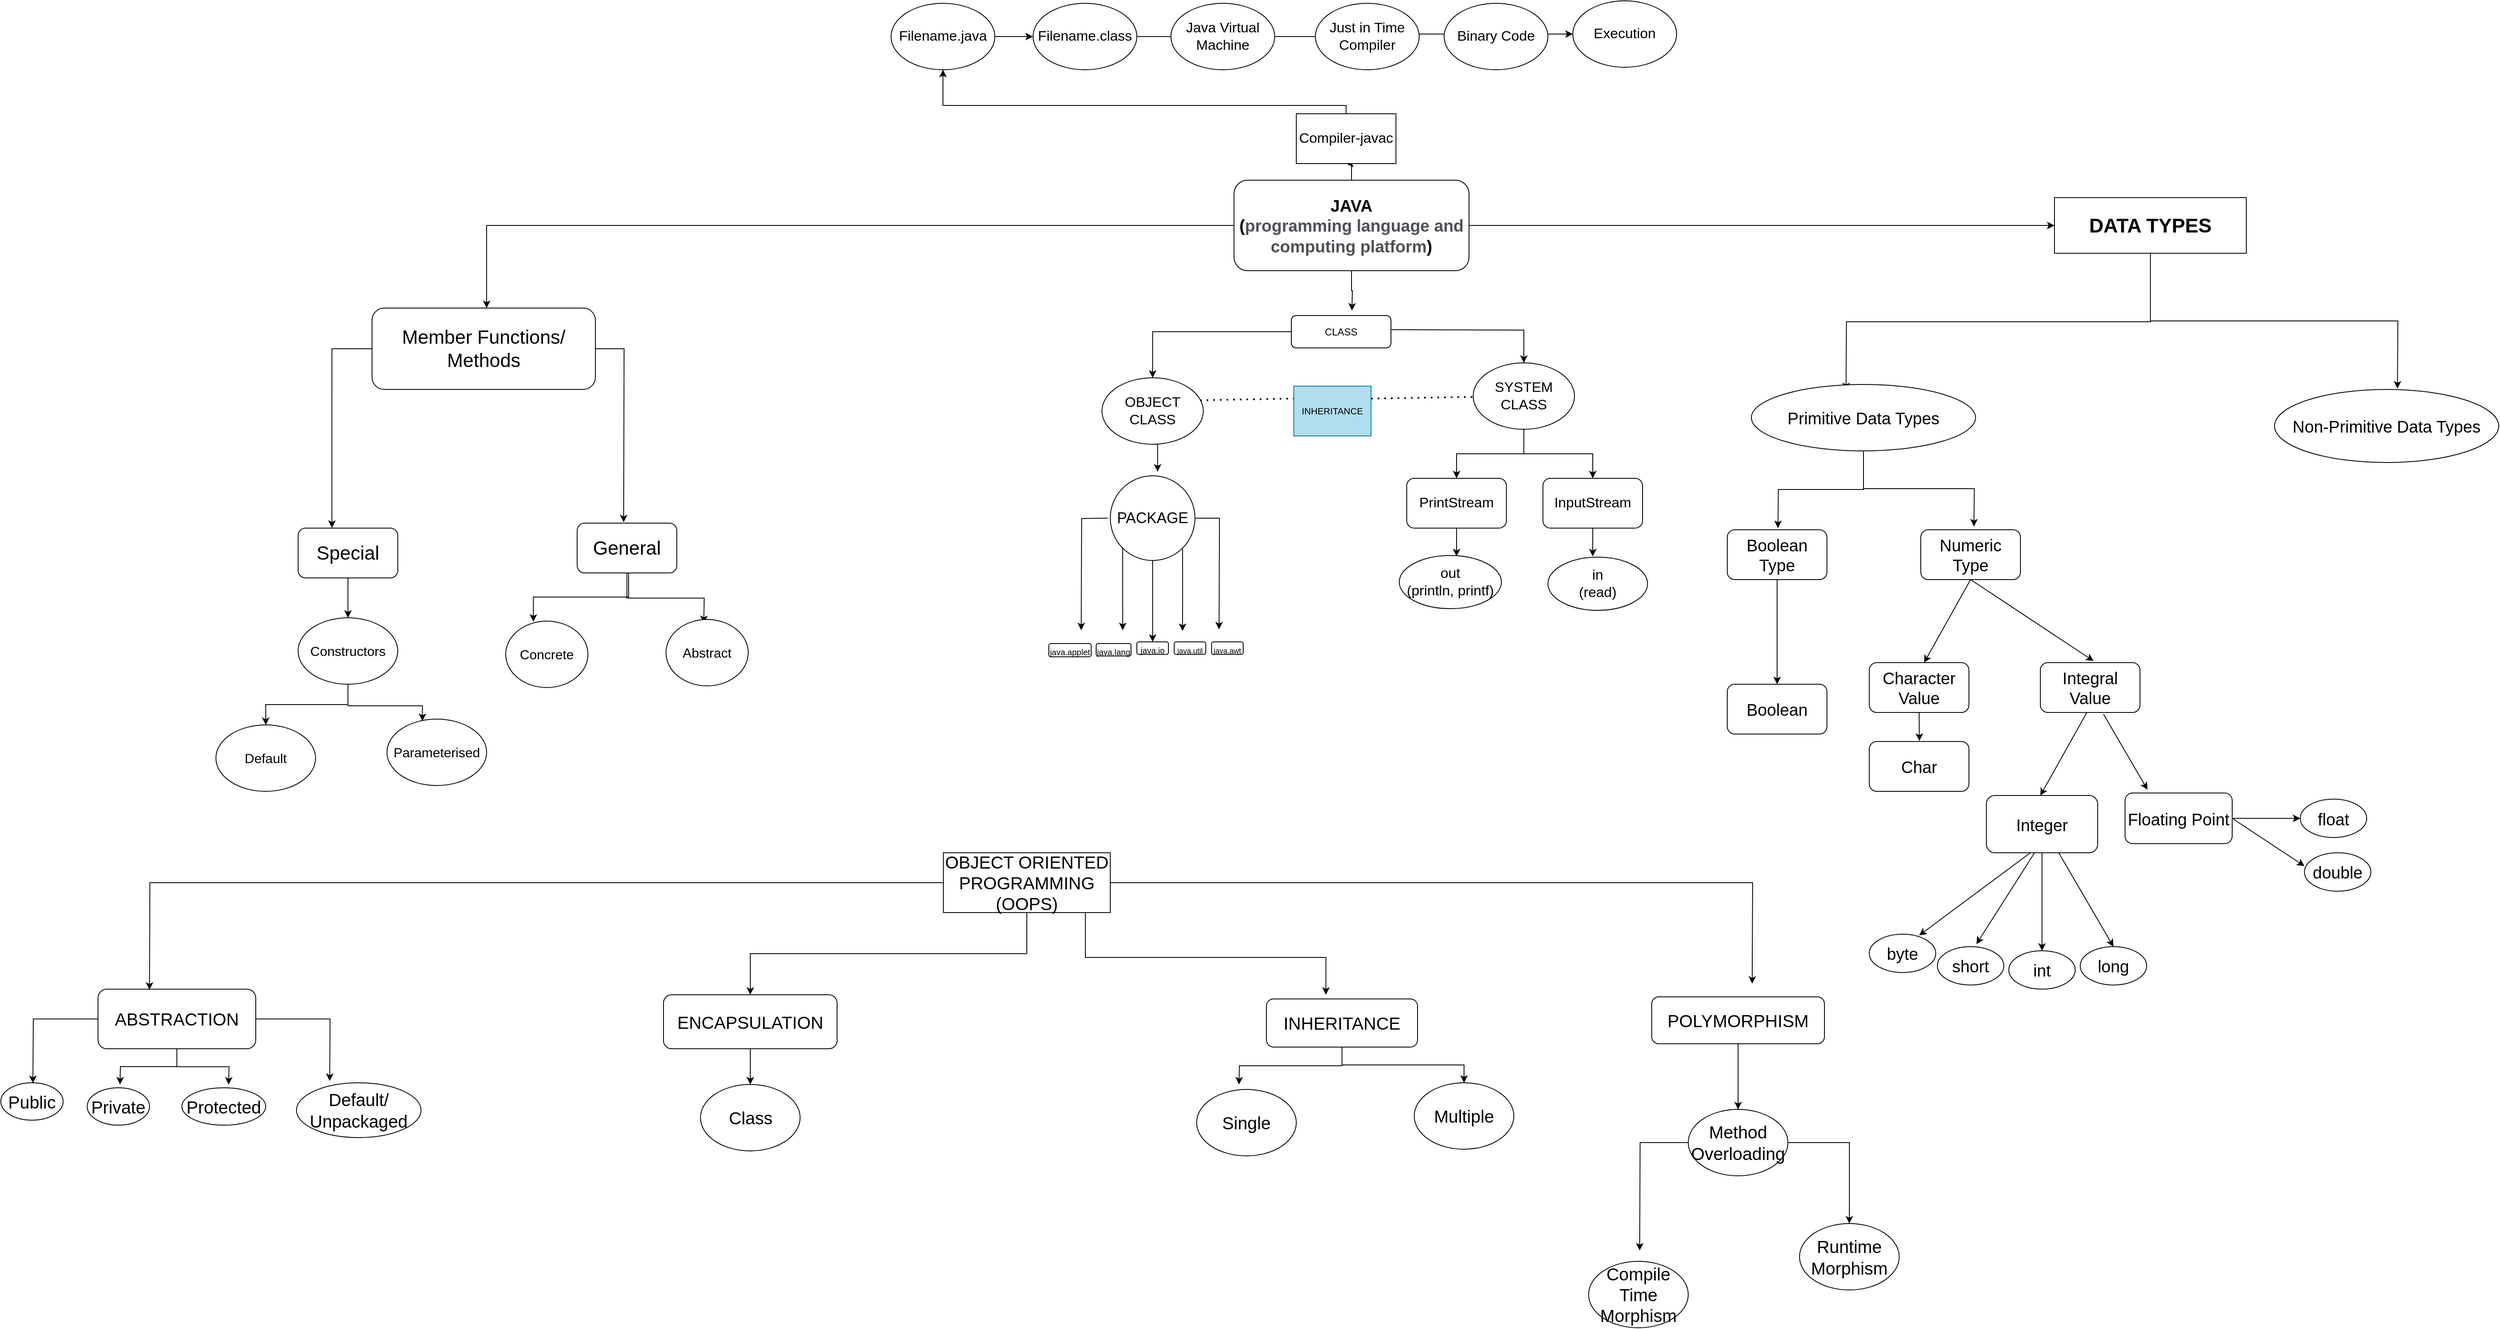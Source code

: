 <mxfile version="20.0.4" type="github">
  <diagram id="C5RBs43oDa-KdzZeNtuy" name="Page-1">
    <mxGraphModel dx="2409" dy="419" grid="0" gridSize="10" guides="1" tooltips="1" connect="1" arrows="1" fold="1" page="1" pageScale="1" pageWidth="827" pageHeight="1169" math="0" shadow="0">
      <root>
        <mxCell id="WIyWlLk6GJQsqaUBKTNV-0" />
        <mxCell id="WIyWlLk6GJQsqaUBKTNV-1" parent="WIyWlLk6GJQsqaUBKTNV-0" />
        <mxCell id="YIQKjSeeT6Y3a5OQeeYc-2" style="edgeStyle=orthogonalEdgeStyle;rounded=0;orthogonalLoop=1;jettySize=auto;html=1;exitX=0.5;exitY=1;exitDx=0;exitDy=0;fontFamily=Helvetica;fontSize=17;fontColor=default;" edge="1" parent="WIyWlLk6GJQsqaUBKTNV-1" source="WIyWlLk6GJQsqaUBKTNV-3">
          <mxGeometry relative="1" as="geometry">
            <mxPoint x="442" y="588" as="targetPoint" />
          </mxGeometry>
        </mxCell>
        <mxCell id="YIQKjSeeT6Y3a5OQeeYc-40" style="edgeStyle=orthogonalEdgeStyle;rounded=0;orthogonalLoop=1;jettySize=auto;html=1;exitX=0.5;exitY=0;exitDx=0;exitDy=0;fontFamily=Helvetica;fontSize=9;fontColor=default;" edge="1" parent="WIyWlLk6GJQsqaUBKTNV-1" source="WIyWlLk6GJQsqaUBKTNV-3" target="YIQKjSeeT6Y3a5OQeeYc-41">
          <mxGeometry relative="1" as="geometry">
            <mxPoint x="435" y="391" as="targetPoint" />
          </mxGeometry>
        </mxCell>
        <mxCell id="YIQKjSeeT6Y3a5OQeeYc-53" style="edgeStyle=orthogonalEdgeStyle;rounded=0;orthogonalLoop=1;jettySize=auto;html=1;fontFamily=Helvetica;fontSize=17;fontColor=default;" edge="1" parent="WIyWlLk6GJQsqaUBKTNV-1" source="WIyWlLk6GJQsqaUBKTNV-3" target="YIQKjSeeT6Y3a5OQeeYc-54">
          <mxGeometry relative="1" as="geometry">
            <mxPoint x="1111" y="485.5" as="targetPoint" />
          </mxGeometry>
        </mxCell>
        <mxCell id="YIQKjSeeT6Y3a5OQeeYc-100" style="edgeStyle=orthogonalEdgeStyle;rounded=0;orthogonalLoop=1;jettySize=auto;html=1;exitX=0;exitY=0.5;exitDx=0;exitDy=0;fontFamily=Helvetica;fontSize=20;fontColor=default;" edge="1" parent="WIyWlLk6GJQsqaUBKTNV-1" source="WIyWlLk6GJQsqaUBKTNV-3" target="YIQKjSeeT6Y3a5OQeeYc-101">
          <mxGeometry relative="1" as="geometry">
            <mxPoint x="-600" y="595" as="targetPoint" />
            <Array as="points">
              <mxPoint x="-600" y="485" />
              <mxPoint x="-600" y="589" />
            </Array>
          </mxGeometry>
        </mxCell>
        <mxCell id="WIyWlLk6GJQsqaUBKTNV-3" value="&lt;b style=&quot;font-size: 20px;&quot;&gt;JAVA&lt;br style=&quot;&quot;&gt;(&lt;span style=&quot;color: rgb(77, 81, 86); font-family: arial, sans-serif; text-align: left; background-color: rgb(255, 255, 255);&quot;&gt;programming language and computing platform&lt;/span&gt;)&lt;/b&gt;" style="rounded=1;whiteSpace=wrap;html=1;fontSize=17;glass=0;strokeWidth=1;shadow=0;" parent="WIyWlLk6GJQsqaUBKTNV-1" vertex="1">
          <mxGeometry x="300" y="431" width="283" height="109" as="geometry" />
        </mxCell>
        <mxCell id="YIQKjSeeT6Y3a5OQeeYc-6" style="edgeStyle=orthogonalEdgeStyle;rounded=0;orthogonalLoop=1;jettySize=auto;html=1;fontFamily=Helvetica;fontSize=17;fontColor=default;" edge="1" parent="WIyWlLk6GJQsqaUBKTNV-1" source="WIyWlLk6GJQsqaUBKTNV-11" target="YIQKjSeeT6Y3a5OQeeYc-3">
          <mxGeometry relative="1" as="geometry" />
        </mxCell>
        <mxCell id="YIQKjSeeT6Y3a5OQeeYc-7" style="edgeStyle=orthogonalEdgeStyle;rounded=0;orthogonalLoop=1;jettySize=auto;html=1;fontFamily=Helvetica;fontSize=17;fontColor=default;" edge="1" parent="WIyWlLk6GJQsqaUBKTNV-1" target="YIQKjSeeT6Y3a5OQeeYc-4">
          <mxGeometry relative="1" as="geometry">
            <mxPoint x="487" y="611" as="sourcePoint" />
          </mxGeometry>
        </mxCell>
        <mxCell id="WIyWlLk6GJQsqaUBKTNV-11" value="CLASS" style="rounded=1;whiteSpace=wrap;html=1;fontSize=12;glass=0;strokeWidth=1;shadow=0;" parent="WIyWlLk6GJQsqaUBKTNV-1" vertex="1">
          <mxGeometry x="369" y="594" width="120" height="39" as="geometry" />
        </mxCell>
        <mxCell id="YIQKjSeeT6Y3a5OQeeYc-26" style="edgeStyle=orthogonalEdgeStyle;rounded=0;orthogonalLoop=1;jettySize=auto;html=1;exitX=0.5;exitY=1;exitDx=0;exitDy=0;fontFamily=Helvetica;fontSize=11;fontColor=default;" edge="1" parent="WIyWlLk6GJQsqaUBKTNV-1" source="YIQKjSeeT6Y3a5OQeeYc-3">
          <mxGeometry relative="1" as="geometry">
            <mxPoint x="208" y="782" as="targetPoint" />
          </mxGeometry>
        </mxCell>
        <mxCell id="YIQKjSeeT6Y3a5OQeeYc-3" value="OBJECT CLASS" style="ellipse;whiteSpace=wrap;html=1;shadow=0;fontFamily=Helvetica;fontSize=17;strokeWidth=1;" vertex="1" parent="WIyWlLk6GJQsqaUBKTNV-1">
          <mxGeometry x="141" y="669" width="122" height="80" as="geometry" />
        </mxCell>
        <mxCell id="YIQKjSeeT6Y3a5OQeeYc-11" style="edgeStyle=orthogonalEdgeStyle;rounded=0;orthogonalLoop=1;jettySize=auto;html=1;exitX=0.5;exitY=1;exitDx=0;exitDy=0;fontFamily=Helvetica;fontSize=17;fontColor=default;" edge="1" parent="WIyWlLk6GJQsqaUBKTNV-1" source="YIQKjSeeT6Y3a5OQeeYc-4" target="YIQKjSeeT6Y3a5OQeeYc-8">
          <mxGeometry relative="1" as="geometry" />
        </mxCell>
        <mxCell id="YIQKjSeeT6Y3a5OQeeYc-12" style="edgeStyle=orthogonalEdgeStyle;rounded=0;orthogonalLoop=1;jettySize=auto;html=1;fontFamily=Helvetica;fontSize=17;fontColor=default;" edge="1" parent="WIyWlLk6GJQsqaUBKTNV-1" source="YIQKjSeeT6Y3a5OQeeYc-4" target="YIQKjSeeT6Y3a5OQeeYc-10">
          <mxGeometry relative="1" as="geometry" />
        </mxCell>
        <mxCell id="YIQKjSeeT6Y3a5OQeeYc-4" value="SYSTEM CLASS" style="ellipse;whiteSpace=wrap;html=1;shadow=0;fontFamily=Helvetica;fontSize=17;strokeWidth=1;" vertex="1" parent="WIyWlLk6GJQsqaUBKTNV-1">
          <mxGeometry x="588" y="651" width="122" height="80" as="geometry" />
        </mxCell>
        <mxCell id="YIQKjSeeT6Y3a5OQeeYc-13" style="edgeStyle=orthogonalEdgeStyle;rounded=0;orthogonalLoop=1;jettySize=auto;html=1;exitX=0.5;exitY=1;exitDx=0;exitDy=0;fontFamily=Helvetica;fontSize=17;fontColor=default;" edge="1" parent="WIyWlLk6GJQsqaUBKTNV-1" source="YIQKjSeeT6Y3a5OQeeYc-8">
          <mxGeometry relative="1" as="geometry">
            <mxPoint x="568" y="884" as="targetPoint" />
            <Array as="points">
              <mxPoint x="568" y="881" />
              <mxPoint x="568" y="881" />
            </Array>
          </mxGeometry>
        </mxCell>
        <mxCell id="YIQKjSeeT6Y3a5OQeeYc-8" value="PrintStream" style="rounded=1;whiteSpace=wrap;html=1;fontFamily=Helvetica;fontSize=17;fontColor=default;" vertex="1" parent="WIyWlLk6GJQsqaUBKTNV-1">
          <mxGeometry x="508" y="790" width="120" height="60" as="geometry" />
        </mxCell>
        <mxCell id="YIQKjSeeT6Y3a5OQeeYc-14" style="edgeStyle=orthogonalEdgeStyle;rounded=0;orthogonalLoop=1;jettySize=auto;html=1;exitX=0.5;exitY=1;exitDx=0;exitDy=0;fontFamily=Helvetica;fontSize=17;fontColor=default;" edge="1" parent="WIyWlLk6GJQsqaUBKTNV-1" source="YIQKjSeeT6Y3a5OQeeYc-10">
          <mxGeometry relative="1" as="geometry">
            <mxPoint x="732" y="884" as="targetPoint" />
            <Array as="points">
              <mxPoint x="732" y="873" />
              <mxPoint x="732" y="873" />
            </Array>
          </mxGeometry>
        </mxCell>
        <mxCell id="YIQKjSeeT6Y3a5OQeeYc-10" value="InputStream" style="rounded=1;whiteSpace=wrap;html=1;fontFamily=Helvetica;fontSize=17;fontColor=default;" vertex="1" parent="WIyWlLk6GJQsqaUBKTNV-1">
          <mxGeometry x="672" y="790" width="120" height="60" as="geometry" />
        </mxCell>
        <mxCell id="YIQKjSeeT6Y3a5OQeeYc-16" value="in&lt;br&gt;(read)" style="ellipse;whiteSpace=wrap;html=1;fontFamily=Helvetica;fontSize=17;fontColor=default;" vertex="1" parent="WIyWlLk6GJQsqaUBKTNV-1">
          <mxGeometry x="678" y="885" width="120" height="64" as="geometry" />
        </mxCell>
        <mxCell id="YIQKjSeeT6Y3a5OQeeYc-17" value="out&lt;br&gt;(println, printf)" style="ellipse;whiteSpace=wrap;html=1;fontFamily=Helvetica;fontSize=17;fontColor=default;" vertex="1" parent="WIyWlLk6GJQsqaUBKTNV-1">
          <mxGeometry x="499" y="883" width="123" height="64" as="geometry" />
        </mxCell>
        <mxCell id="YIQKjSeeT6Y3a5OQeeYc-21" value="" style="endArrow=none;dashed=1;html=1;dashPattern=1 3;strokeWidth=2;rounded=0;fontFamily=Helvetica;fontSize=17;fontColor=default;entryX=0;entryY=0.25;entryDx=0;entryDy=0;" edge="1" parent="WIyWlLk6GJQsqaUBKTNV-1" target="YIQKjSeeT6Y3a5OQeeYc-22">
          <mxGeometry width="50" height="50" relative="1" as="geometry">
            <mxPoint x="259" y="696" as="sourcePoint" />
            <mxPoint x="349" y="696" as="targetPoint" />
          </mxGeometry>
        </mxCell>
        <mxCell id="YIQKjSeeT6Y3a5OQeeYc-22" value="INHERITANCE" style="whiteSpace=wrap;html=1;fontFamily=Helvetica;fontSize=11;rounded=0;shadow=0;sketch=0;fillColor=#b1ddf0;strokeColor=#10739e;" vertex="1" parent="WIyWlLk6GJQsqaUBKTNV-1">
          <mxGeometry x="372" y="679" width="93" height="60" as="geometry" />
        </mxCell>
        <mxCell id="YIQKjSeeT6Y3a5OQeeYc-24" value="" style="endArrow=none;dashed=1;html=1;dashPattern=1 3;strokeWidth=2;rounded=0;fontFamily=Helvetica;fontSize=11;fontColor=default;exitX=1;exitY=0.25;exitDx=0;exitDy=0;" edge="1" parent="WIyWlLk6GJQsqaUBKTNV-1" source="YIQKjSeeT6Y3a5OQeeYc-22" target="YIQKjSeeT6Y3a5OQeeYc-4">
          <mxGeometry width="50" height="50" relative="1" as="geometry">
            <mxPoint x="467" y="710" as="sourcePoint" />
            <mxPoint x="517" y="660" as="targetPoint" />
          </mxGeometry>
        </mxCell>
        <mxCell id="YIQKjSeeT6Y3a5OQeeYc-29" style="edgeStyle=orthogonalEdgeStyle;rounded=0;orthogonalLoop=1;jettySize=auto;html=1;exitX=0.5;exitY=1;exitDx=0;exitDy=0;fontFamily=Helvetica;fontSize=18;fontColor=default;" edge="1" parent="WIyWlLk6GJQsqaUBKTNV-1" source="YIQKjSeeT6Y3a5OQeeYc-27" target="YIQKjSeeT6Y3a5OQeeYc-27">
          <mxGeometry relative="1" as="geometry">
            <mxPoint x="226" y="908" as="targetPoint" />
          </mxGeometry>
        </mxCell>
        <mxCell id="YIQKjSeeT6Y3a5OQeeYc-30" style="edgeStyle=orthogonalEdgeStyle;rounded=0;orthogonalLoop=1;jettySize=auto;html=1;fontFamily=Helvetica;fontSize=18;fontColor=default;" edge="1" parent="WIyWlLk6GJQsqaUBKTNV-1" source="YIQKjSeeT6Y3a5OQeeYc-27">
          <mxGeometry relative="1" as="geometry">
            <mxPoint x="282" y="972" as="targetPoint" />
          </mxGeometry>
        </mxCell>
        <mxCell id="YIQKjSeeT6Y3a5OQeeYc-31" style="edgeStyle=orthogonalEdgeStyle;rounded=0;orthogonalLoop=1;jettySize=auto;html=1;fontFamily=Helvetica;fontSize=18;fontColor=default;" edge="1" parent="WIyWlLk6GJQsqaUBKTNV-1">
          <mxGeometry relative="1" as="geometry">
            <mxPoint x="116" y="973" as="targetPoint" />
            <mxPoint x="148" y="838" as="sourcePoint" />
          </mxGeometry>
        </mxCell>
        <mxCell id="YIQKjSeeT6Y3a5OQeeYc-32" style="edgeStyle=orthogonalEdgeStyle;rounded=0;orthogonalLoop=1;jettySize=auto;html=1;exitX=1;exitY=1;exitDx=0;exitDy=0;fontFamily=Helvetica;fontSize=18;fontColor=default;" edge="1" parent="WIyWlLk6GJQsqaUBKTNV-1" source="YIQKjSeeT6Y3a5OQeeYc-27">
          <mxGeometry relative="1" as="geometry">
            <mxPoint x="238" y="974" as="targetPoint" />
          </mxGeometry>
        </mxCell>
        <mxCell id="YIQKjSeeT6Y3a5OQeeYc-33" style="edgeStyle=orthogonalEdgeStyle;rounded=0;orthogonalLoop=1;jettySize=auto;html=1;exitX=0.5;exitY=1;exitDx=0;exitDy=0;fontFamily=Helvetica;fontSize=18;fontColor=default;" edge="1" parent="WIyWlLk6GJQsqaUBKTNV-1" source="YIQKjSeeT6Y3a5OQeeYc-27" target="YIQKjSeeT6Y3a5OQeeYc-35">
          <mxGeometry relative="1" as="geometry">
            <mxPoint x="202" y="964" as="targetPoint" />
          </mxGeometry>
        </mxCell>
        <mxCell id="YIQKjSeeT6Y3a5OQeeYc-34" style="edgeStyle=orthogonalEdgeStyle;rounded=0;orthogonalLoop=1;jettySize=auto;html=1;exitX=0;exitY=1;exitDx=0;exitDy=0;fontFamily=Helvetica;fontSize=18;fontColor=default;" edge="1" parent="WIyWlLk6GJQsqaUBKTNV-1" source="YIQKjSeeT6Y3a5OQeeYc-27">
          <mxGeometry relative="1" as="geometry">
            <mxPoint x="166" y="973" as="targetPoint" />
          </mxGeometry>
        </mxCell>
        <mxCell id="YIQKjSeeT6Y3a5OQeeYc-27" value="PACKAGE" style="ellipse;whiteSpace=wrap;html=1;aspect=fixed;fontFamily=Helvetica;fontSize=18;fontColor=default;fontStyle=0" vertex="1" parent="WIyWlLk6GJQsqaUBKTNV-1">
          <mxGeometry x="151" y="787" width="102" height="102" as="geometry" />
        </mxCell>
        <mxCell id="YIQKjSeeT6Y3a5OQeeYc-35" value="&lt;font style=&quot;font-size: 10px;&quot;&gt;java.io&lt;/font&gt;" style="rounded=1;whiteSpace=wrap;html=1;fontFamily=Helvetica;fontSize=18;fontColor=default;" vertex="1" parent="WIyWlLk6GJQsqaUBKTNV-1">
          <mxGeometry x="183" y="987" width="38" height="15" as="geometry" />
        </mxCell>
        <mxCell id="YIQKjSeeT6Y3a5OQeeYc-36" value="&lt;font style=&quot;font-size: 9px;&quot;&gt;java.util&lt;/font&gt;" style="rounded=1;whiteSpace=wrap;html=1;fontFamily=Helvetica;fontSize=18;fontColor=default;" vertex="1" parent="WIyWlLk6GJQsqaUBKTNV-1">
          <mxGeometry x="228" y="987" width="38" height="15" as="geometry" />
        </mxCell>
        <mxCell id="YIQKjSeeT6Y3a5OQeeYc-37" value="&lt;font style=&quot;font-size: 9px;&quot;&gt;java.awt&lt;/font&gt;" style="rounded=1;whiteSpace=wrap;html=1;fontFamily=Helvetica;fontSize=18;fontColor=default;" vertex="1" parent="WIyWlLk6GJQsqaUBKTNV-1">
          <mxGeometry x="273" y="987" width="38" height="15" as="geometry" />
        </mxCell>
        <mxCell id="YIQKjSeeT6Y3a5OQeeYc-38" value="&lt;font style=&quot;font-size: 10px;&quot;&gt;&lt;font style=&quot;font-size: 10px;&quot;&gt;java&lt;/font&gt;.&lt;font style=&quot;font-size: 10px;&quot;&gt;lang&lt;/font&gt;&lt;/font&gt;" style="rounded=1;whiteSpace=wrap;html=1;fontFamily=Helvetica;fontSize=18;fontColor=default;" vertex="1" parent="WIyWlLk6GJQsqaUBKTNV-1">
          <mxGeometry x="134" y="989" width="42" height="15" as="geometry" />
        </mxCell>
        <mxCell id="YIQKjSeeT6Y3a5OQeeYc-39" value="&lt;font size=&quot;1&quot;&gt;java.applet&lt;/font&gt;" style="rounded=1;whiteSpace=wrap;html=1;fontFamily=Helvetica;fontSize=18;fontColor=default;" vertex="1" parent="WIyWlLk6GJQsqaUBKTNV-1">
          <mxGeometry x="77" y="989" width="51" height="16" as="geometry" />
        </mxCell>
        <mxCell id="YIQKjSeeT6Y3a5OQeeYc-42" style="edgeStyle=orthogonalEdgeStyle;rounded=0;orthogonalLoop=1;jettySize=auto;html=1;exitX=0.5;exitY=0;exitDx=0;exitDy=0;fontFamily=Helvetica;fontSize=17;fontColor=default;" edge="1" parent="WIyWlLk6GJQsqaUBKTNV-1" source="YIQKjSeeT6Y3a5OQeeYc-41" target="YIQKjSeeT6Y3a5OQeeYc-43">
          <mxGeometry relative="1" as="geometry">
            <mxPoint x="26" y="317.333" as="targetPoint" />
            <Array as="points">
              <mxPoint x="435" y="341" />
            </Array>
          </mxGeometry>
        </mxCell>
        <mxCell id="YIQKjSeeT6Y3a5OQeeYc-41" value="&lt;span style=&quot;font-size: 17px;&quot;&gt;Compiler-javac&lt;/span&gt;" style="rounded=0;whiteSpace=wrap;html=1;fontFamily=Helvetica;fontSize=9;fontColor=default;" vertex="1" parent="WIyWlLk6GJQsqaUBKTNV-1">
          <mxGeometry x="375.0" y="351" width="120" height="60" as="geometry" />
        </mxCell>
        <mxCell id="YIQKjSeeT6Y3a5OQeeYc-44" style="edgeStyle=orthogonalEdgeStyle;rounded=0;orthogonalLoop=1;jettySize=auto;html=1;fontFamily=Helvetica;fontSize=17;fontColor=default;" edge="1" parent="WIyWlLk6GJQsqaUBKTNV-1" source="YIQKjSeeT6Y3a5OQeeYc-43">
          <mxGeometry relative="1" as="geometry">
            <mxPoint x="57.889" y="258" as="targetPoint" />
          </mxGeometry>
        </mxCell>
        <mxCell id="YIQKjSeeT6Y3a5OQeeYc-43" value="Filename.java" style="ellipse;whiteSpace=wrap;html=1;fontFamily=Helvetica;fontSize=17;fontColor=default;" vertex="1" parent="WIyWlLk6GJQsqaUBKTNV-1">
          <mxGeometry x="-113" y="218" width="125" height="80" as="geometry" />
        </mxCell>
        <mxCell id="YIQKjSeeT6Y3a5OQeeYc-52" style="edgeStyle=orthogonalEdgeStyle;rounded=0;orthogonalLoop=1;jettySize=auto;html=1;fontFamily=Helvetica;fontSize=17;fontColor=default;" edge="1" parent="WIyWlLk6GJQsqaUBKTNV-1" source="YIQKjSeeT6Y3a5OQeeYc-45" target="YIQKjSeeT6Y3a5OQeeYc-49">
          <mxGeometry relative="1" as="geometry" />
        </mxCell>
        <mxCell id="YIQKjSeeT6Y3a5OQeeYc-45" value="Filename.class" style="ellipse;whiteSpace=wrap;html=1;fontFamily=Helvetica;fontSize=17;fontColor=default;" vertex="1" parent="WIyWlLk6GJQsqaUBKTNV-1">
          <mxGeometry x="58" y="218" width="125" height="80" as="geometry" />
        </mxCell>
        <mxCell id="YIQKjSeeT6Y3a5OQeeYc-46" value="Java Virtual Machine" style="ellipse;whiteSpace=wrap;html=1;fontFamily=Helvetica;fontSize=17;fontColor=default;" vertex="1" parent="WIyWlLk6GJQsqaUBKTNV-1">
          <mxGeometry x="224" y="218" width="125" height="80" as="geometry" />
        </mxCell>
        <mxCell id="YIQKjSeeT6Y3a5OQeeYc-47" value="Just in Time Compiler" style="ellipse;whiteSpace=wrap;html=1;fontFamily=Helvetica;fontSize=17;fontColor=default;" vertex="1" parent="WIyWlLk6GJQsqaUBKTNV-1">
          <mxGeometry x="398" y="218" width="125" height="80" as="geometry" />
        </mxCell>
        <mxCell id="YIQKjSeeT6Y3a5OQeeYc-48" value="Binary Code" style="ellipse;whiteSpace=wrap;html=1;fontFamily=Helvetica;fontSize=17;fontColor=default;" vertex="1" parent="WIyWlLk6GJQsqaUBKTNV-1">
          <mxGeometry x="553" y="218" width="125" height="80" as="geometry" />
        </mxCell>
        <mxCell id="YIQKjSeeT6Y3a5OQeeYc-49" value="Execution" style="ellipse;whiteSpace=wrap;html=1;fontFamily=Helvetica;fontSize=17;fontColor=default;" vertex="1" parent="WIyWlLk6GJQsqaUBKTNV-1">
          <mxGeometry x="708" y="215" width="125" height="80" as="geometry" />
        </mxCell>
        <mxCell id="YIQKjSeeT6Y3a5OQeeYc-56" style="edgeStyle=orthogonalEdgeStyle;rounded=0;orthogonalLoop=1;jettySize=auto;html=1;exitX=0.5;exitY=1;exitDx=0;exitDy=0;fontFamily=Helvetica;fontSize=20;fontColor=default;" edge="1" parent="WIyWlLk6GJQsqaUBKTNV-1" source="YIQKjSeeT6Y3a5OQeeYc-54">
          <mxGeometry relative="1" as="geometry">
            <mxPoint x="1037" y="684" as="targetPoint" />
          </mxGeometry>
        </mxCell>
        <mxCell id="YIQKjSeeT6Y3a5OQeeYc-57" style="edgeStyle=orthogonalEdgeStyle;rounded=0;orthogonalLoop=1;jettySize=auto;html=1;exitX=0.5;exitY=1;exitDx=0;exitDy=0;fontFamily=Helvetica;fontSize=20;fontColor=default;" edge="1" parent="WIyWlLk6GJQsqaUBKTNV-1" source="YIQKjSeeT6Y3a5OQeeYc-54">
          <mxGeometry relative="1" as="geometry">
            <mxPoint x="1701" y="682" as="targetPoint" />
          </mxGeometry>
        </mxCell>
        <mxCell id="YIQKjSeeT6Y3a5OQeeYc-54" value="DATA TYPES" style="rounded=0;whiteSpace=wrap;html=1;fontFamily=Helvetica;fontSize=24;fontColor=default;fontStyle=1" vertex="1" parent="WIyWlLk6GJQsqaUBKTNV-1">
          <mxGeometry x="1288" y="452" width="231" height="67" as="geometry" />
        </mxCell>
        <mxCell id="YIQKjSeeT6Y3a5OQeeYc-62" style="edgeStyle=orthogonalEdgeStyle;rounded=0;orthogonalLoop=1;jettySize=auto;html=1;exitX=0.5;exitY=1;exitDx=0;exitDy=0;fontFamily=Helvetica;fontSize=20;fontColor=default;" edge="1" parent="WIyWlLk6GJQsqaUBKTNV-1" source="YIQKjSeeT6Y3a5OQeeYc-58">
          <mxGeometry relative="1" as="geometry">
            <mxPoint x="955" y="850" as="targetPoint" />
          </mxGeometry>
        </mxCell>
        <mxCell id="YIQKjSeeT6Y3a5OQeeYc-66" style="edgeStyle=orthogonalEdgeStyle;rounded=0;orthogonalLoop=1;jettySize=auto;html=1;fontFamily=Helvetica;fontSize=20;fontColor=default;" edge="1" parent="WIyWlLk6GJQsqaUBKTNV-1" source="YIQKjSeeT6Y3a5OQeeYc-58">
          <mxGeometry relative="1" as="geometry">
            <mxPoint x="1191" y="848" as="targetPoint" />
          </mxGeometry>
        </mxCell>
        <mxCell id="YIQKjSeeT6Y3a5OQeeYc-58" value="Primitive Data Types&lt;span style=&quot;color: rgba(0, 0, 0, 0); font-family: monospace; font-size: 0px; text-align: start;&quot;&gt;%3CmxGraphModel%3E%3Croot%3E%3CmxCell%20id%3D%220%22%2F%3E%3CmxCell%20id%3D%221%22%20parent%3D%220%22%2F%3E%3CmxCell%20id%3D%222%22%20value%3D%22Filename.java%22%20style%3D%22ellipse%3BwhiteSpace%3Dwrap%3Bhtml%3D1%3BfontFamily%3DHelvetica%3BfontSize%3D17%3BfontColor%3Ddefault%3B%22%20vertex%3D%221%22%20parent%3D%221%22%3E%3CmxGeometry%20x%3D%22-113%22%20y%3D%22218%22%20width%3D%22125%22%20height%3D%2280%22%20as%3D%22geometry%22%2F%3E%3C%2FmxCell%3E%3C%2Froot%3E%3C%2FmxGraphModel%3E&lt;/span&gt;" style="ellipse;whiteSpace=wrap;html=1;fontFamily=Helvetica;fontSize=20;fontColor=default;" vertex="1" parent="WIyWlLk6GJQsqaUBKTNV-1">
          <mxGeometry x="923" y="677" width="270" height="80" as="geometry" />
        </mxCell>
        <mxCell id="YIQKjSeeT6Y3a5OQeeYc-60" value="Non-Primitive Data Types&lt;span style=&quot;color: rgba(0, 0, 0, 0); font-family: monospace; font-size: 0px; text-align: start;&quot;&gt;%3CmxGraphModel%3E%3Croot%3E%3CmxCell%20id%3D%220%22%2F%3E%3CmxCell%20id%3D%221%22%20parent%3D%220%22%2F%3E%3CmxCell%20id%3D%222%22%20value%3D%22Filename.java%22%20style%3D%22ellipse%3BwhiteSpace%3Dwrap%3Bhtml%3D1%3BfontFamily%3DHelvetica%3BfontSize%3D17%3BfontColor%3Ddefault%3B%22%20vertex%3D%221%22%20parent%3D%221%22%3E%3CmxGeometry%20x%3D%22-113%22%20y%3D%22218%22%20width%3D%22125%22%20height%3D%2280%22%20as%3D%22geometry%22%2F%3E%3C%2FmxCell%3E%3C%2Froot%3E%3C%2FmxGraphModel%3E&lt;/span&gt;" style="ellipse;whiteSpace=wrap;html=1;fontFamily=Helvetica;fontSize=20;fontColor=default;" vertex="1" parent="WIyWlLk6GJQsqaUBKTNV-1">
          <mxGeometry x="1553" y="683" width="270" height="88" as="geometry" />
        </mxCell>
        <mxCell id="YIQKjSeeT6Y3a5OQeeYc-68" style="edgeStyle=orthogonalEdgeStyle;rounded=0;orthogonalLoop=1;jettySize=auto;html=1;exitX=0.5;exitY=1;exitDx=0;exitDy=0;fontFamily=Helvetica;fontSize=20;fontColor=default;" edge="1" parent="WIyWlLk6GJQsqaUBKTNV-1" source="YIQKjSeeT6Y3a5OQeeYc-67" target="YIQKjSeeT6Y3a5OQeeYc-69">
          <mxGeometry relative="1" as="geometry">
            <mxPoint x="954.667" y="949" as="targetPoint" />
          </mxGeometry>
        </mxCell>
        <mxCell id="YIQKjSeeT6Y3a5OQeeYc-67" value="Boolean Type" style="rounded=1;whiteSpace=wrap;html=1;fontFamily=Helvetica;fontSize=20;fontColor=default;" vertex="1" parent="WIyWlLk6GJQsqaUBKTNV-1">
          <mxGeometry x="894" y="852" width="120" height="60" as="geometry" />
        </mxCell>
        <mxCell id="YIQKjSeeT6Y3a5OQeeYc-69" value="Boolean" style="rounded=1;whiteSpace=wrap;html=1;fontFamily=Helvetica;fontSize=20;fontColor=default;" vertex="1" parent="WIyWlLk6GJQsqaUBKTNV-1">
          <mxGeometry x="893.997" y="1038" width="120" height="60" as="geometry" />
        </mxCell>
        <mxCell id="YIQKjSeeT6Y3a5OQeeYc-70" value="Numeric Type" style="rounded=1;whiteSpace=wrap;html=1;fontFamily=Helvetica;fontSize=20;fontColor=default;" vertex="1" parent="WIyWlLk6GJQsqaUBKTNV-1">
          <mxGeometry x="1127" y="852" width="120" height="60" as="geometry" />
        </mxCell>
        <mxCell id="YIQKjSeeT6Y3a5OQeeYc-72" value="" style="endArrow=classic;html=1;rounded=0;fontFamily=Helvetica;fontSize=20;fontColor=default;exitX=0.5;exitY=1;exitDx=0;exitDy=0;" edge="1" parent="WIyWlLk6GJQsqaUBKTNV-1" source="YIQKjSeeT6Y3a5OQeeYc-70">
          <mxGeometry width="50" height="50" relative="1" as="geometry">
            <mxPoint x="1304" y="893" as="sourcePoint" />
            <mxPoint x="1131" y="1012" as="targetPoint" />
            <Array as="points" />
          </mxGeometry>
        </mxCell>
        <mxCell id="YIQKjSeeT6Y3a5OQeeYc-73" value="" style="endArrow=classic;html=1;rounded=0;fontFamily=Helvetica;fontSize=20;fontColor=default;exitX=0.5;exitY=1;exitDx=0;exitDy=0;" edge="1" parent="WIyWlLk6GJQsqaUBKTNV-1" source="YIQKjSeeT6Y3a5OQeeYc-70">
          <mxGeometry width="50" height="50" relative="1" as="geometry">
            <mxPoint x="1197" y="922" as="sourcePoint" />
            <mxPoint x="1335" y="1010" as="targetPoint" />
            <Array as="points" />
          </mxGeometry>
        </mxCell>
        <mxCell id="YIQKjSeeT6Y3a5OQeeYc-75" style="edgeStyle=orthogonalEdgeStyle;rounded=0;orthogonalLoop=1;jettySize=auto;html=1;exitX=0.5;exitY=1;exitDx=0;exitDy=0;fontFamily=Helvetica;fontSize=20;fontColor=default;" edge="1" parent="WIyWlLk6GJQsqaUBKTNV-1" source="YIQKjSeeT6Y3a5OQeeYc-74">
          <mxGeometry relative="1" as="geometry">
            <mxPoint x="1125.333" y="1106.333" as="targetPoint" />
          </mxGeometry>
        </mxCell>
        <mxCell id="YIQKjSeeT6Y3a5OQeeYc-74" value="Character Value" style="rounded=1;whiteSpace=wrap;html=1;fontFamily=Helvetica;fontSize=20;fontColor=default;" vertex="1" parent="WIyWlLk6GJQsqaUBKTNV-1">
          <mxGeometry x="1064.997" y="1012" width="120" height="60" as="geometry" />
        </mxCell>
        <mxCell id="YIQKjSeeT6Y3a5OQeeYc-76" value="Char" style="rounded=1;whiteSpace=wrap;html=1;fontFamily=Helvetica;fontSize=20;fontColor=default;" vertex="1" parent="WIyWlLk6GJQsqaUBKTNV-1">
          <mxGeometry x="1064.997" y="1107" width="120" height="60" as="geometry" />
        </mxCell>
        <mxCell id="YIQKjSeeT6Y3a5OQeeYc-77" value="Integral Value" style="rounded=1;whiteSpace=wrap;html=1;fontFamily=Helvetica;fontSize=20;fontColor=default;" vertex="1" parent="WIyWlLk6GJQsqaUBKTNV-1">
          <mxGeometry x="1270.997" y="1012" width="120" height="60" as="geometry" />
        </mxCell>
        <mxCell id="YIQKjSeeT6Y3a5OQeeYc-79" value="" style="endArrow=classic;html=1;rounded=0;fontFamily=Helvetica;fontSize=20;fontColor=default;exitX=0.5;exitY=1;exitDx=0;exitDy=0;" edge="1" parent="WIyWlLk6GJQsqaUBKTNV-1">
          <mxGeometry width="50" height="50" relative="1" as="geometry">
            <mxPoint x="1327" y="1072" as="sourcePoint" />
            <mxPoint x="1271" y="1172" as="targetPoint" />
            <Array as="points" />
          </mxGeometry>
        </mxCell>
        <mxCell id="YIQKjSeeT6Y3a5OQeeYc-80" value="" style="endArrow=classic;html=1;rounded=0;fontFamily=Helvetica;fontSize=20;fontColor=default;" edge="1" parent="WIyWlLk6GJQsqaUBKTNV-1">
          <mxGeometry width="50" height="50" relative="1" as="geometry">
            <mxPoint x="1347" y="1074" as="sourcePoint" />
            <mxPoint x="1400" y="1165" as="targetPoint" />
            <Array as="points" />
          </mxGeometry>
        </mxCell>
        <mxCell id="YIQKjSeeT6Y3a5OQeeYc-81" value="Integer" style="rounded=1;whiteSpace=wrap;html=1;fontFamily=Helvetica;fontSize=20;fontColor=default;" vertex="1" parent="WIyWlLk6GJQsqaUBKTNV-1">
          <mxGeometry x="1206" y="1172" width="134" height="69" as="geometry" />
        </mxCell>
        <mxCell id="YIQKjSeeT6Y3a5OQeeYc-84" style="edgeStyle=orthogonalEdgeStyle;rounded=0;orthogonalLoop=1;jettySize=auto;html=1;fontFamily=Helvetica;fontSize=20;fontColor=default;" edge="1" parent="WIyWlLk6GJQsqaUBKTNV-1" source="YIQKjSeeT6Y3a5OQeeYc-83" target="YIQKjSeeT6Y3a5OQeeYc-88">
          <mxGeometry relative="1" as="geometry">
            <mxPoint x="1537.333" y="1199.5" as="targetPoint" />
          </mxGeometry>
        </mxCell>
        <mxCell id="YIQKjSeeT6Y3a5OQeeYc-83" value="Floating Point" style="rounded=1;whiteSpace=wrap;html=1;fontFamily=Helvetica;fontSize=20;fontColor=default;" vertex="1" parent="WIyWlLk6GJQsqaUBKTNV-1">
          <mxGeometry x="1373" y="1169" width="129" height="61" as="geometry" />
        </mxCell>
        <mxCell id="YIQKjSeeT6Y3a5OQeeYc-87" value="" style="endArrow=classic;html=1;rounded=0;fontFamily=Helvetica;fontSize=20;fontColor=default;exitX=1;exitY=0.5;exitDx=0;exitDy=0;" edge="1" parent="WIyWlLk6GJQsqaUBKTNV-1" source="YIQKjSeeT6Y3a5OQeeYc-83">
          <mxGeometry width="50" height="50" relative="1" as="geometry">
            <mxPoint x="1505" y="1241" as="sourcePoint" />
            <mxPoint x="1589" y="1257" as="targetPoint" />
          </mxGeometry>
        </mxCell>
        <mxCell id="YIQKjSeeT6Y3a5OQeeYc-88" value="float" style="ellipse;whiteSpace=wrap;html=1;fontFamily=Helvetica;fontSize=20;fontColor=default;" vertex="1" parent="WIyWlLk6GJQsqaUBKTNV-1">
          <mxGeometry x="1584" y="1176.38" width="80" height="46.25" as="geometry" />
        </mxCell>
        <mxCell id="YIQKjSeeT6Y3a5OQeeYc-89" value="double" style="ellipse;whiteSpace=wrap;html=1;fontFamily=Helvetica;fontSize=20;fontColor=default;" vertex="1" parent="WIyWlLk6GJQsqaUBKTNV-1">
          <mxGeometry x="1589" y="1241" width="80" height="46.25" as="geometry" />
        </mxCell>
        <mxCell id="YIQKjSeeT6Y3a5OQeeYc-90" value="" style="endArrow=classic;html=1;rounded=0;fontFamily=Helvetica;fontSize=20;fontColor=default;entryX=0.75;entryY=0.033;entryDx=0;entryDy=0;entryPerimeter=0;" edge="1" parent="WIyWlLk6GJQsqaUBKTNV-1" target="YIQKjSeeT6Y3a5OQeeYc-95">
          <mxGeometry width="50" height="50" relative="1" as="geometry">
            <mxPoint x="1259" y="1241" as="sourcePoint" />
            <mxPoint x="1145" y="1328" as="targetPoint" />
          </mxGeometry>
        </mxCell>
        <mxCell id="YIQKjSeeT6Y3a5OQeeYc-91" value="" style="endArrow=classic;html=1;rounded=0;fontFamily=Helvetica;fontSize=20;fontColor=default;" edge="1" parent="WIyWlLk6GJQsqaUBKTNV-1">
          <mxGeometry width="50" height="50" relative="1" as="geometry">
            <mxPoint x="1264" y="1241" as="sourcePoint" />
            <mxPoint x="1194" y="1351" as="targetPoint" />
          </mxGeometry>
        </mxCell>
        <mxCell id="YIQKjSeeT6Y3a5OQeeYc-92" value="" style="endArrow=classic;html=1;rounded=0;fontFamily=Helvetica;fontSize=20;fontColor=default;entryX=0.5;entryY=0;entryDx=0;entryDy=0;" edge="1" parent="WIyWlLk6GJQsqaUBKTNV-1" source="YIQKjSeeT6Y3a5OQeeYc-81" target="YIQKjSeeT6Y3a5OQeeYc-97">
          <mxGeometry width="50" height="50" relative="1" as="geometry">
            <mxPoint x="1272" y="1244" as="sourcePoint" />
            <mxPoint x="1266" y="1347" as="targetPoint" />
          </mxGeometry>
        </mxCell>
        <mxCell id="YIQKjSeeT6Y3a5OQeeYc-93" value="" style="endArrow=classic;html=1;rounded=0;fontFamily=Helvetica;fontSize=20;fontColor=default;entryX=0.5;entryY=0;entryDx=0;entryDy=0;" edge="1" parent="WIyWlLk6GJQsqaUBKTNV-1" source="YIQKjSeeT6Y3a5OQeeYc-81" target="YIQKjSeeT6Y3a5OQeeYc-98">
          <mxGeometry width="50" height="50" relative="1" as="geometry">
            <mxPoint x="1287" y="1275" as="sourcePoint" />
            <mxPoint x="1338" y="1356" as="targetPoint" />
            <Array as="points" />
          </mxGeometry>
        </mxCell>
        <mxCell id="YIQKjSeeT6Y3a5OQeeYc-95" value="byte" style="ellipse;whiteSpace=wrap;html=1;fontFamily=Helvetica;fontSize=20;fontColor=default;" vertex="1" parent="WIyWlLk6GJQsqaUBKTNV-1">
          <mxGeometry x="1065" y="1339" width="80" height="46.25" as="geometry" />
        </mxCell>
        <mxCell id="YIQKjSeeT6Y3a5OQeeYc-96" value="short" style="ellipse;whiteSpace=wrap;html=1;fontFamily=Helvetica;fontSize=20;fontColor=default;" vertex="1" parent="WIyWlLk6GJQsqaUBKTNV-1">
          <mxGeometry x="1147" y="1354" width="80" height="46.25" as="geometry" />
        </mxCell>
        <mxCell id="YIQKjSeeT6Y3a5OQeeYc-97" value="int" style="ellipse;whiteSpace=wrap;html=1;fontFamily=Helvetica;fontSize=20;fontColor=default;" vertex="1" parent="WIyWlLk6GJQsqaUBKTNV-1">
          <mxGeometry x="1233" y="1359" width="80" height="46.25" as="geometry" />
        </mxCell>
        <mxCell id="YIQKjSeeT6Y3a5OQeeYc-98" value="long" style="ellipse;whiteSpace=wrap;html=1;fontFamily=Helvetica;fontSize=20;fontColor=default;" vertex="1" parent="WIyWlLk6GJQsqaUBKTNV-1">
          <mxGeometry x="1319" y="1354" width="80" height="46.25" as="geometry" />
        </mxCell>
        <mxCell id="YIQKjSeeT6Y3a5OQeeYc-102" style="edgeStyle=orthogonalEdgeStyle;rounded=0;orthogonalLoop=1;jettySize=auto;html=1;fontFamily=Helvetica;fontSize=23;fontColor=default;entryX=0.339;entryY=-0.005;entryDx=0;entryDy=0;entryPerimeter=0;" edge="1" parent="WIyWlLk6GJQsqaUBKTNV-1" source="YIQKjSeeT6Y3a5OQeeYc-101" target="YIQKjSeeT6Y3a5OQeeYc-104">
          <mxGeometry relative="1" as="geometry">
            <mxPoint x="-786" y="832" as="targetPoint" />
            <Array as="points">
              <mxPoint x="-786" y="634" />
            </Array>
          </mxGeometry>
        </mxCell>
        <mxCell id="YIQKjSeeT6Y3a5OQeeYc-103" style="edgeStyle=orthogonalEdgeStyle;rounded=0;orthogonalLoop=1;jettySize=auto;html=1;exitX=1;exitY=0.5;exitDx=0;exitDy=0;fontFamily=Helvetica;fontSize=23;fontColor=default;" edge="1" parent="WIyWlLk6GJQsqaUBKTNV-1" source="YIQKjSeeT6Y3a5OQeeYc-101">
          <mxGeometry relative="1" as="geometry">
            <mxPoint x="-435" y="843" as="targetPoint" />
          </mxGeometry>
        </mxCell>
        <mxCell id="YIQKjSeeT6Y3a5OQeeYc-101" value="&lt;font style=&quot;font-size: 23px;&quot;&gt;Member Functions/ Methods&lt;/font&gt;" style="rounded=1;whiteSpace=wrap;html=1;fontFamily=Helvetica;fontSize=20;fontColor=default;" vertex="1" parent="WIyWlLk6GJQsqaUBKTNV-1">
          <mxGeometry x="-738" y="585" width="269" height="98" as="geometry" />
        </mxCell>
        <mxCell id="YIQKjSeeT6Y3a5OQeeYc-111" style="edgeStyle=orthogonalEdgeStyle;rounded=0;orthogonalLoop=1;jettySize=auto;html=1;exitX=0.5;exitY=1;exitDx=0;exitDy=0;fontFamily=Helvetica;fontSize=16;fontColor=default;" edge="1" parent="WIyWlLk6GJQsqaUBKTNV-1" source="YIQKjSeeT6Y3a5OQeeYc-104" target="YIQKjSeeT6Y3a5OQeeYc-112">
          <mxGeometry relative="1" as="geometry">
            <mxPoint x="-766.667" y="961" as="targetPoint" />
          </mxGeometry>
        </mxCell>
        <mxCell id="YIQKjSeeT6Y3a5OQeeYc-104" value="Special" style="rounded=1;whiteSpace=wrap;html=1;fontFamily=Helvetica;fontSize=23;fontColor=default;" vertex="1" parent="WIyWlLk6GJQsqaUBKTNV-1">
          <mxGeometry x="-827" y="850" width="120" height="60" as="geometry" />
        </mxCell>
        <mxCell id="YIQKjSeeT6Y3a5OQeeYc-106" style="edgeStyle=orthogonalEdgeStyle;rounded=0;orthogonalLoop=1;jettySize=auto;html=1;exitX=0.5;exitY=1;exitDx=0;exitDy=0;fontFamily=Helvetica;fontSize=23;fontColor=default;" edge="1" parent="WIyWlLk6GJQsqaUBKTNV-1" source="YIQKjSeeT6Y3a5OQeeYc-105">
          <mxGeometry relative="1" as="geometry">
            <mxPoint x="-543.739" y="962.739" as="targetPoint" />
            <Array as="points">
              <mxPoint x="-429" y="904" />
              <mxPoint x="-429" y="933" />
              <mxPoint x="-544" y="933" />
            </Array>
          </mxGeometry>
        </mxCell>
        <mxCell id="YIQKjSeeT6Y3a5OQeeYc-107" style="edgeStyle=orthogonalEdgeStyle;rounded=0;orthogonalLoop=1;jettySize=auto;html=1;exitX=0.5;exitY=1;exitDx=0;exitDy=0;fontFamily=Helvetica;fontSize=23;fontColor=default;" edge="1" parent="WIyWlLk6GJQsqaUBKTNV-1" source="YIQKjSeeT6Y3a5OQeeYc-105">
          <mxGeometry relative="1" as="geometry">
            <mxPoint x="-338.522" y="964.478" as="targetPoint" />
          </mxGeometry>
        </mxCell>
        <mxCell id="YIQKjSeeT6Y3a5OQeeYc-105" value="General" style="rounded=1;whiteSpace=wrap;html=1;fontFamily=Helvetica;fontSize=23;fontColor=default;" vertex="1" parent="WIyWlLk6GJQsqaUBKTNV-1">
          <mxGeometry x="-491" y="844" width="120" height="60" as="geometry" />
        </mxCell>
        <mxCell id="YIQKjSeeT6Y3a5OQeeYc-108" value="Concrete" style="ellipse;whiteSpace=wrap;html=1;fontFamily=Helvetica;fontSize=16;fontColor=default;" vertex="1" parent="WIyWlLk6GJQsqaUBKTNV-1">
          <mxGeometry x="-577" y="962" width="99" height="80" as="geometry" />
        </mxCell>
        <mxCell id="YIQKjSeeT6Y3a5OQeeYc-110" value="Abstract" style="ellipse;whiteSpace=wrap;html=1;fontFamily=Helvetica;fontSize=16;fontColor=default;" vertex="1" parent="WIyWlLk6GJQsqaUBKTNV-1">
          <mxGeometry x="-384" y="960" width="99" height="80" as="geometry" />
        </mxCell>
        <mxCell id="YIQKjSeeT6Y3a5OQeeYc-113" style="edgeStyle=orthogonalEdgeStyle;rounded=0;orthogonalLoop=1;jettySize=auto;html=1;exitX=0.5;exitY=1;exitDx=0;exitDy=0;fontFamily=Helvetica;fontSize=16;fontColor=default;" edge="1" parent="WIyWlLk6GJQsqaUBKTNV-1" source="YIQKjSeeT6Y3a5OQeeYc-112">
          <mxGeometry relative="1" as="geometry">
            <mxPoint x="-677.333" y="1082.333" as="targetPoint" />
            <Array as="points">
              <mxPoint x="-767" y="1064" />
              <mxPoint x="-677" y="1064" />
            </Array>
          </mxGeometry>
        </mxCell>
        <mxCell id="YIQKjSeeT6Y3a5OQeeYc-114" style="edgeStyle=orthogonalEdgeStyle;rounded=0;orthogonalLoop=1;jettySize=auto;html=1;exitX=0.5;exitY=1;exitDx=0;exitDy=0;fontFamily=Helvetica;fontSize=16;fontColor=default;" edge="1" parent="WIyWlLk6GJQsqaUBKTNV-1" source="YIQKjSeeT6Y3a5OQeeYc-112" target="YIQKjSeeT6Y3a5OQeeYc-115">
          <mxGeometry relative="1" as="geometry">
            <mxPoint x="-858.667" y="1082.333" as="targetPoint" />
          </mxGeometry>
        </mxCell>
        <mxCell id="YIQKjSeeT6Y3a5OQeeYc-112" value="Constructors&lt;br&gt;" style="ellipse;whiteSpace=wrap;html=1;fontFamily=Helvetica;fontSize=16;fontColor=default;" vertex="1" parent="WIyWlLk6GJQsqaUBKTNV-1">
          <mxGeometry x="-826.997" y="958" width="120" height="80" as="geometry" />
        </mxCell>
        <mxCell id="YIQKjSeeT6Y3a5OQeeYc-115" value="Default" style="ellipse;whiteSpace=wrap;html=1;fontFamily=Helvetica;fontSize=16;fontColor=default;" vertex="1" parent="WIyWlLk6GJQsqaUBKTNV-1">
          <mxGeometry x="-925.997" y="1087.003" width="120" height="80" as="geometry" />
        </mxCell>
        <mxCell id="YIQKjSeeT6Y3a5OQeeYc-116" value="Parameterised" style="ellipse;whiteSpace=wrap;html=1;fontFamily=Helvetica;fontSize=16;fontColor=default;" vertex="1" parent="WIyWlLk6GJQsqaUBKTNV-1">
          <mxGeometry x="-720" y="1080" width="120" height="80" as="geometry" />
        </mxCell>
        <mxCell id="YIQKjSeeT6Y3a5OQeeYc-118" style="edgeStyle=orthogonalEdgeStyle;rounded=0;orthogonalLoop=1;jettySize=auto;html=1;fontFamily=Helvetica;fontSize=21;fontColor=default;" edge="1" parent="WIyWlLk6GJQsqaUBKTNV-1" source="YIQKjSeeT6Y3a5OQeeYc-117">
          <mxGeometry relative="1" as="geometry">
            <mxPoint x="-1006" y="1406" as="targetPoint" />
          </mxGeometry>
        </mxCell>
        <mxCell id="YIQKjSeeT6Y3a5OQeeYc-120" style="edgeStyle=orthogonalEdgeStyle;rounded=0;orthogonalLoop=1;jettySize=auto;html=1;exitX=0.5;exitY=1;exitDx=0;exitDy=0;fontFamily=Helvetica;fontSize=21;fontColor=default;" edge="1" parent="WIyWlLk6GJQsqaUBKTNV-1" source="YIQKjSeeT6Y3a5OQeeYc-117" target="YIQKjSeeT6Y3a5OQeeYc-121">
          <mxGeometry relative="1" as="geometry">
            <mxPoint x="-279.333" y="1382" as="targetPoint" />
          </mxGeometry>
        </mxCell>
        <mxCell id="YIQKjSeeT6Y3a5OQeeYc-122" style="edgeStyle=orthogonalEdgeStyle;rounded=0;orthogonalLoop=1;jettySize=auto;html=1;fontFamily=Helvetica;fontSize=21;fontColor=default;" edge="1" parent="WIyWlLk6GJQsqaUBKTNV-1" source="YIQKjSeeT6Y3a5OQeeYc-117">
          <mxGeometry relative="1" as="geometry">
            <mxPoint x="924" y="1398.667" as="targetPoint" />
          </mxGeometry>
        </mxCell>
        <mxCell id="YIQKjSeeT6Y3a5OQeeYc-123" style="edgeStyle=orthogonalEdgeStyle;rounded=0;orthogonalLoop=1;jettySize=auto;html=1;fontFamily=Helvetica;fontSize=21;fontColor=default;" edge="1" parent="WIyWlLk6GJQsqaUBKTNV-1" source="YIQKjSeeT6Y3a5OQeeYc-117">
          <mxGeometry relative="1" as="geometry">
            <mxPoint x="410.667" y="1412" as="targetPoint" />
            <Array as="points">
              <mxPoint x="121" y="1367" />
              <mxPoint x="411" y="1367" />
            </Array>
          </mxGeometry>
        </mxCell>
        <mxCell id="YIQKjSeeT6Y3a5OQeeYc-117" value="&lt;font style=&quot;font-size: 21px;&quot;&gt;O&lt;/font&gt;&lt;font style=&quot;font-size: 21px;&quot;&gt;&lt;font style=&quot;font-size: 21px;&quot;&gt;BJECT ORIENTED PROGRAMMING (OOPS&lt;/font&gt;&lt;font style=&quot;font-size: 21px;&quot;&gt;)&lt;/font&gt;&lt;/font&gt;" style="rounded=0;whiteSpace=wrap;html=1;fontFamily=Helvetica;fontSize=16;fontColor=default;" vertex="1" parent="WIyWlLk6GJQsqaUBKTNV-1">
          <mxGeometry x="-50" y="1241" width="201" height="72" as="geometry" />
        </mxCell>
        <mxCell id="YIQKjSeeT6Y3a5OQeeYc-142" style="edgeStyle=orthogonalEdgeStyle;rounded=0;orthogonalLoop=1;jettySize=auto;html=1;exitX=0.5;exitY=1;exitDx=0;exitDy=0;fontFamily=Helvetica;fontSize=21;fontColor=default;" edge="1" parent="WIyWlLk6GJQsqaUBKTNV-1" source="YIQKjSeeT6Y3a5OQeeYc-119">
          <mxGeometry relative="1" as="geometry">
            <mxPoint x="-1041.5" y="1520" as="targetPoint" />
          </mxGeometry>
        </mxCell>
        <mxCell id="YIQKjSeeT6Y3a5OQeeYc-143" style="edgeStyle=orthogonalEdgeStyle;rounded=0;orthogonalLoop=1;jettySize=auto;html=1;fontFamily=Helvetica;fontSize=21;fontColor=default;" edge="1" parent="WIyWlLk6GJQsqaUBKTNV-1" source="YIQKjSeeT6Y3a5OQeeYc-119">
          <mxGeometry relative="1" as="geometry">
            <mxPoint x="-910.739" y="1520.13" as="targetPoint" />
          </mxGeometry>
        </mxCell>
        <mxCell id="YIQKjSeeT6Y3a5OQeeYc-144" style="edgeStyle=orthogonalEdgeStyle;rounded=0;orthogonalLoop=1;jettySize=auto;html=1;exitX=0;exitY=0.5;exitDx=0;exitDy=0;fontFamily=Helvetica;fontSize=21;fontColor=default;" edge="1" parent="WIyWlLk6GJQsqaUBKTNV-1" source="YIQKjSeeT6Y3a5OQeeYc-119">
          <mxGeometry relative="1" as="geometry">
            <mxPoint x="-1146.391" y="1518.391" as="targetPoint" />
          </mxGeometry>
        </mxCell>
        <mxCell id="YIQKjSeeT6Y3a5OQeeYc-145" style="edgeStyle=orthogonalEdgeStyle;rounded=0;orthogonalLoop=1;jettySize=auto;html=1;exitX=1;exitY=0.5;exitDx=0;exitDy=0;fontFamily=Helvetica;fontSize=21;fontColor=default;" edge="1" parent="WIyWlLk6GJQsqaUBKTNV-1" source="YIQKjSeeT6Y3a5OQeeYc-119">
          <mxGeometry relative="1" as="geometry">
            <mxPoint x="-789.0" y="1515.783" as="targetPoint" />
          </mxGeometry>
        </mxCell>
        <mxCell id="YIQKjSeeT6Y3a5OQeeYc-119" value="ABSTRACTION" style="rounded=1;whiteSpace=wrap;html=1;fontFamily=Helvetica;fontSize=21;fontColor=default;" vertex="1" parent="WIyWlLk6GJQsqaUBKTNV-1">
          <mxGeometry x="-1068" y="1405.25" width="190" height="71.75" as="geometry" />
        </mxCell>
        <mxCell id="YIQKjSeeT6Y3a5OQeeYc-128" style="edgeStyle=orthogonalEdgeStyle;rounded=0;orthogonalLoop=1;jettySize=auto;html=1;fontFamily=Helvetica;fontSize=21;fontColor=default;" edge="1" parent="WIyWlLk6GJQsqaUBKTNV-1" source="YIQKjSeeT6Y3a5OQeeYc-121" target="YIQKjSeeT6Y3a5OQeeYc-129">
          <mxGeometry relative="1" as="geometry">
            <mxPoint x="-282.5" y="1560" as="targetPoint" />
          </mxGeometry>
        </mxCell>
        <mxCell id="YIQKjSeeT6Y3a5OQeeYc-121" value="ENCAPSULATION" style="rounded=1;whiteSpace=wrap;html=1;fontFamily=Helvetica;fontSize=21;fontColor=default;" vertex="1" parent="WIyWlLk6GJQsqaUBKTNV-1">
          <mxGeometry x="-387" y="1412" width="209" height="65" as="geometry" />
        </mxCell>
        <mxCell id="YIQKjSeeT6Y3a5OQeeYc-130" style="edgeStyle=orthogonalEdgeStyle;rounded=0;orthogonalLoop=1;jettySize=auto;html=1;exitX=0.5;exitY=1;exitDx=0;exitDy=0;fontFamily=Helvetica;fontSize=21;fontColor=default;" edge="1" parent="WIyWlLk6GJQsqaUBKTNV-1" source="YIQKjSeeT6Y3a5OQeeYc-124">
          <mxGeometry relative="1" as="geometry">
            <mxPoint x="306" y="1520" as="targetPoint" />
          </mxGeometry>
        </mxCell>
        <mxCell id="YIQKjSeeT6Y3a5OQeeYc-131" style="edgeStyle=orthogonalEdgeStyle;rounded=0;orthogonalLoop=1;jettySize=auto;html=1;exitX=0.5;exitY=1;exitDx=0;exitDy=0;fontFamily=Helvetica;fontSize=21;fontColor=default;" edge="1" parent="WIyWlLk6GJQsqaUBKTNV-1" source="YIQKjSeeT6Y3a5OQeeYc-124" target="YIQKjSeeT6Y3a5OQeeYc-132">
          <mxGeometry relative="1" as="geometry">
            <mxPoint x="593.5" y="1520" as="targetPoint" />
          </mxGeometry>
        </mxCell>
        <mxCell id="YIQKjSeeT6Y3a5OQeeYc-124" value="INHERITANCE" style="rounded=1;whiteSpace=wrap;html=1;fontFamily=Helvetica;fontSize=21;fontColor=default;" vertex="1" parent="WIyWlLk6GJQsqaUBKTNV-1">
          <mxGeometry x="339" y="1417" width="182" height="58" as="geometry" />
        </mxCell>
        <mxCell id="YIQKjSeeT6Y3a5OQeeYc-126" style="edgeStyle=orthogonalEdgeStyle;rounded=0;orthogonalLoop=1;jettySize=auto;html=1;fontFamily=Helvetica;fontSize=21;fontColor=default;" edge="1" parent="WIyWlLk6GJQsqaUBKTNV-1" source="YIQKjSeeT6Y3a5OQeeYc-125" target="YIQKjSeeT6Y3a5OQeeYc-127">
          <mxGeometry relative="1" as="geometry">
            <mxPoint x="907" y="1580" as="targetPoint" />
          </mxGeometry>
        </mxCell>
        <mxCell id="YIQKjSeeT6Y3a5OQeeYc-125" value="POLYMORPHISM" style="rounded=1;whiteSpace=wrap;html=1;fontFamily=Helvetica;fontSize=21;fontColor=default;" vertex="1" parent="WIyWlLk6GJQsqaUBKTNV-1">
          <mxGeometry x="803" y="1414.5" width="208" height="56.5" as="geometry" />
        </mxCell>
        <mxCell id="YIQKjSeeT6Y3a5OQeeYc-134" style="edgeStyle=orthogonalEdgeStyle;rounded=0;orthogonalLoop=1;jettySize=auto;html=1;fontFamily=Helvetica;fontSize=21;fontColor=default;" edge="1" parent="WIyWlLk6GJQsqaUBKTNV-1" source="YIQKjSeeT6Y3a5OQeeYc-127">
          <mxGeometry relative="1" as="geometry">
            <mxPoint x="788.5" y="1720" as="targetPoint" />
          </mxGeometry>
        </mxCell>
        <mxCell id="YIQKjSeeT6Y3a5OQeeYc-135" style="edgeStyle=orthogonalEdgeStyle;rounded=0;orthogonalLoop=1;jettySize=auto;html=1;exitX=1;exitY=0.5;exitDx=0;exitDy=0;fontFamily=Helvetica;fontSize=21;fontColor=default;" edge="1" parent="WIyWlLk6GJQsqaUBKTNV-1" source="YIQKjSeeT6Y3a5OQeeYc-127" target="YIQKjSeeT6Y3a5OQeeYc-136">
          <mxGeometry relative="1" as="geometry">
            <mxPoint x="1041" y="1727.5" as="targetPoint" />
          </mxGeometry>
        </mxCell>
        <mxCell id="YIQKjSeeT6Y3a5OQeeYc-127" value="Method Overloading" style="ellipse;whiteSpace=wrap;html=1;fontFamily=Helvetica;fontSize=21;fontColor=default;" vertex="1" parent="WIyWlLk6GJQsqaUBKTNV-1">
          <mxGeometry x="847" y="1550" width="120" height="80" as="geometry" />
        </mxCell>
        <mxCell id="YIQKjSeeT6Y3a5OQeeYc-129" value="Class" style="ellipse;whiteSpace=wrap;html=1;fontFamily=Helvetica;fontSize=21;fontColor=default;" vertex="1" parent="WIyWlLk6GJQsqaUBKTNV-1">
          <mxGeometry x="-342.5" y="1520" width="120" height="80" as="geometry" />
        </mxCell>
        <mxCell id="YIQKjSeeT6Y3a5OQeeYc-132" value="Multiple" style="ellipse;whiteSpace=wrap;html=1;fontFamily=Helvetica;fontSize=21;fontColor=default;" vertex="1" parent="WIyWlLk6GJQsqaUBKTNV-1">
          <mxGeometry x="517" y="1518" width="120" height="80" as="geometry" />
        </mxCell>
        <mxCell id="YIQKjSeeT6Y3a5OQeeYc-133" value="Single" style="ellipse;whiteSpace=wrap;html=1;fontFamily=Helvetica;fontSize=21;fontColor=default;" vertex="1" parent="WIyWlLk6GJQsqaUBKTNV-1">
          <mxGeometry x="255" y="1526" width="120" height="80" as="geometry" />
        </mxCell>
        <mxCell id="YIQKjSeeT6Y3a5OQeeYc-136" value="Runtime Morphism" style="ellipse;whiteSpace=wrap;html=1;fontFamily=Helvetica;fontSize=21;fontColor=default;" vertex="1" parent="WIyWlLk6GJQsqaUBKTNV-1">
          <mxGeometry x="981" y="1687.5" width="120" height="80" as="geometry" />
        </mxCell>
        <mxCell id="YIQKjSeeT6Y3a5OQeeYc-137" value="Compile Time Morphism" style="ellipse;whiteSpace=wrap;html=1;fontFamily=Helvetica;fontSize=21;fontColor=default;" vertex="1" parent="WIyWlLk6GJQsqaUBKTNV-1">
          <mxGeometry x="727" y="1733" width="120" height="80" as="geometry" />
        </mxCell>
        <mxCell id="YIQKjSeeT6Y3a5OQeeYc-146" value="Public" style="ellipse;whiteSpace=wrap;html=1;fontFamily=Helvetica;fontSize=21;fontColor=default;" vertex="1" parent="WIyWlLk6GJQsqaUBKTNV-1">
          <mxGeometry x="-1185" y="1518" width="75" height="45" as="geometry" />
        </mxCell>
        <mxCell id="YIQKjSeeT6Y3a5OQeeYc-147" value="Protected" style="ellipse;whiteSpace=wrap;html=1;fontFamily=Helvetica;fontSize=21;fontColor=default;" vertex="1" parent="WIyWlLk6GJQsqaUBKTNV-1">
          <mxGeometry x="-967" y="1524" width="101" height="45" as="geometry" />
        </mxCell>
        <mxCell id="YIQKjSeeT6Y3a5OQeeYc-148" value="Default/ Unpackaged" style="ellipse;whiteSpace=wrap;html=1;fontFamily=Helvetica;fontSize=21;fontColor=default;" vertex="1" parent="WIyWlLk6GJQsqaUBKTNV-1">
          <mxGeometry x="-829" y="1518" width="150" height="66" as="geometry" />
        </mxCell>
        <mxCell id="YIQKjSeeT6Y3a5OQeeYc-149" value="Private" style="ellipse;whiteSpace=wrap;html=1;fontFamily=Helvetica;fontSize=21;fontColor=default;" vertex="1" parent="WIyWlLk6GJQsqaUBKTNV-1">
          <mxGeometry x="-1081" y="1524" width="75" height="45" as="geometry" />
        </mxCell>
      </root>
    </mxGraphModel>
  </diagram>
</mxfile>

